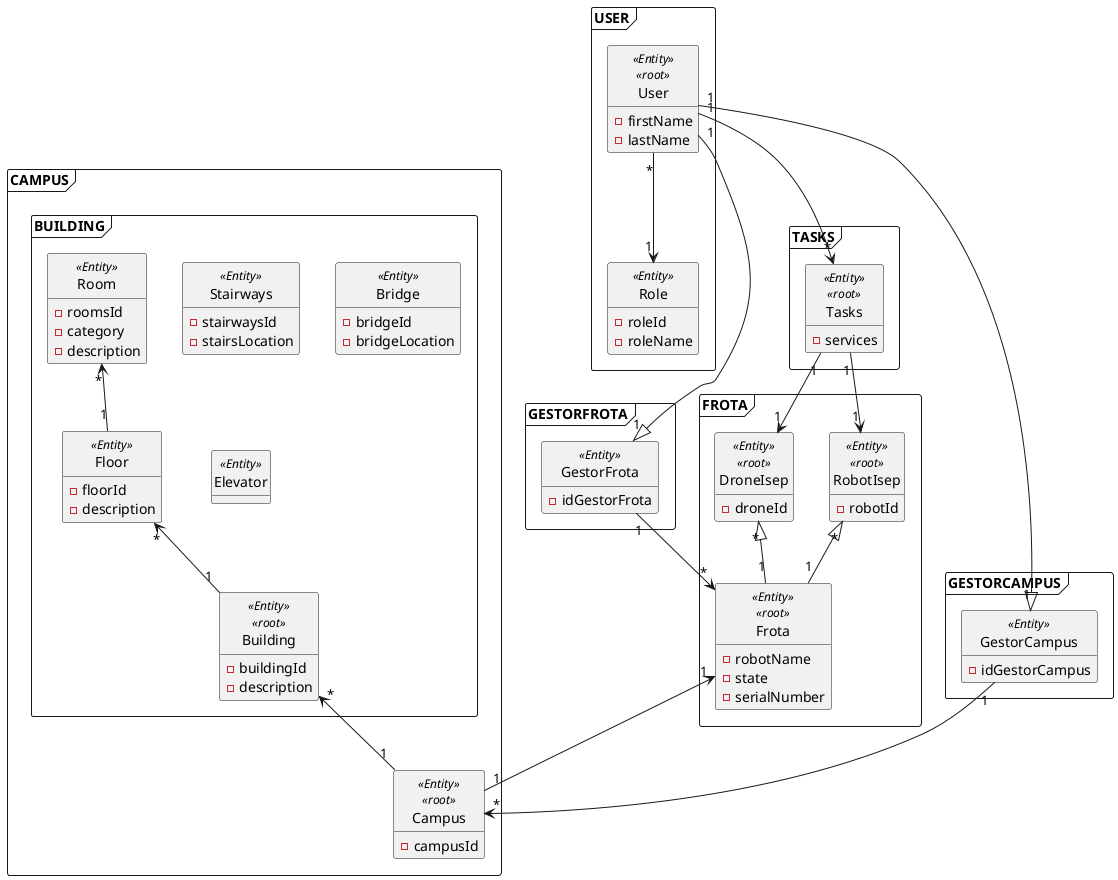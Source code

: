 @startuml

hide methods
hide circles
frame CAMPUS{
class Campus<<Entity>><<root>>{
-campusId
}

frame BUILDING{
class Building<<Entity>><<root>>{
-buildingId
-description

}
class Floor<<Entity>>{
-floorId
-description
}
class Stairways<<Entity>>{
-stairwaysId
-stairsLocation
}
class Room<<Entity>>{
-roomsId
-category
-description
}
class Bridge<<Entity>>{
-bridgeId
-bridgeLocation
}
class Elevator<<Entity>>{
}
}
}

frame USER{
class User<<Entity>><<root>>{
-firstName
-lastName
}
class Role<<Entity>>{
-roleId
-roleName
}
'class email<<value object>>
'class password<<value object>>
}
frame GESTORFROTA{
class GestorFrota<<Entity>>{
-idGestorFrota
}
}
frame GESTORCAMPUS{
class GestorCampus<<Entity>>{
-idGestorCampus
}
}



frame FROTA{
class Frota<<Entity>><<root>>{
-robotName
-state
-serialNumber
}

class RobotIsep<<Entity>><<root>>{
-robotId
}


class DroneIsep<<Entity>><<root>>{
-droneId
}

}


frame TASKS{
class Tasks<<Entity>><<root>>{
-services
}
}


'ligaçoes campus
Building "*"<-- "1" Campus
Floor "*" <-- "1" Building
Room "*" <-- "1" Floor
'falta bridge , elevator, stairways

'ligaçoes users
User "*" --> "1" Role
User "1" --> "*" Tasks

User "1" --|> "1" GestorFrota
GestorFrota "1" --> "*" Frota

User "1" --|> "1" GestorCampus
GestorCampus "1" --> "*" Campus

'ligações tasks
Tasks "1" --> "1" DroneIsep
DroneIsep "*" <|-- "1" Frota
RobotIsep "*" <|-- "1" Frota
Frota "1" <-- "1" Campus
Tasks "1" --> "1" RobotIsep




@enduml

